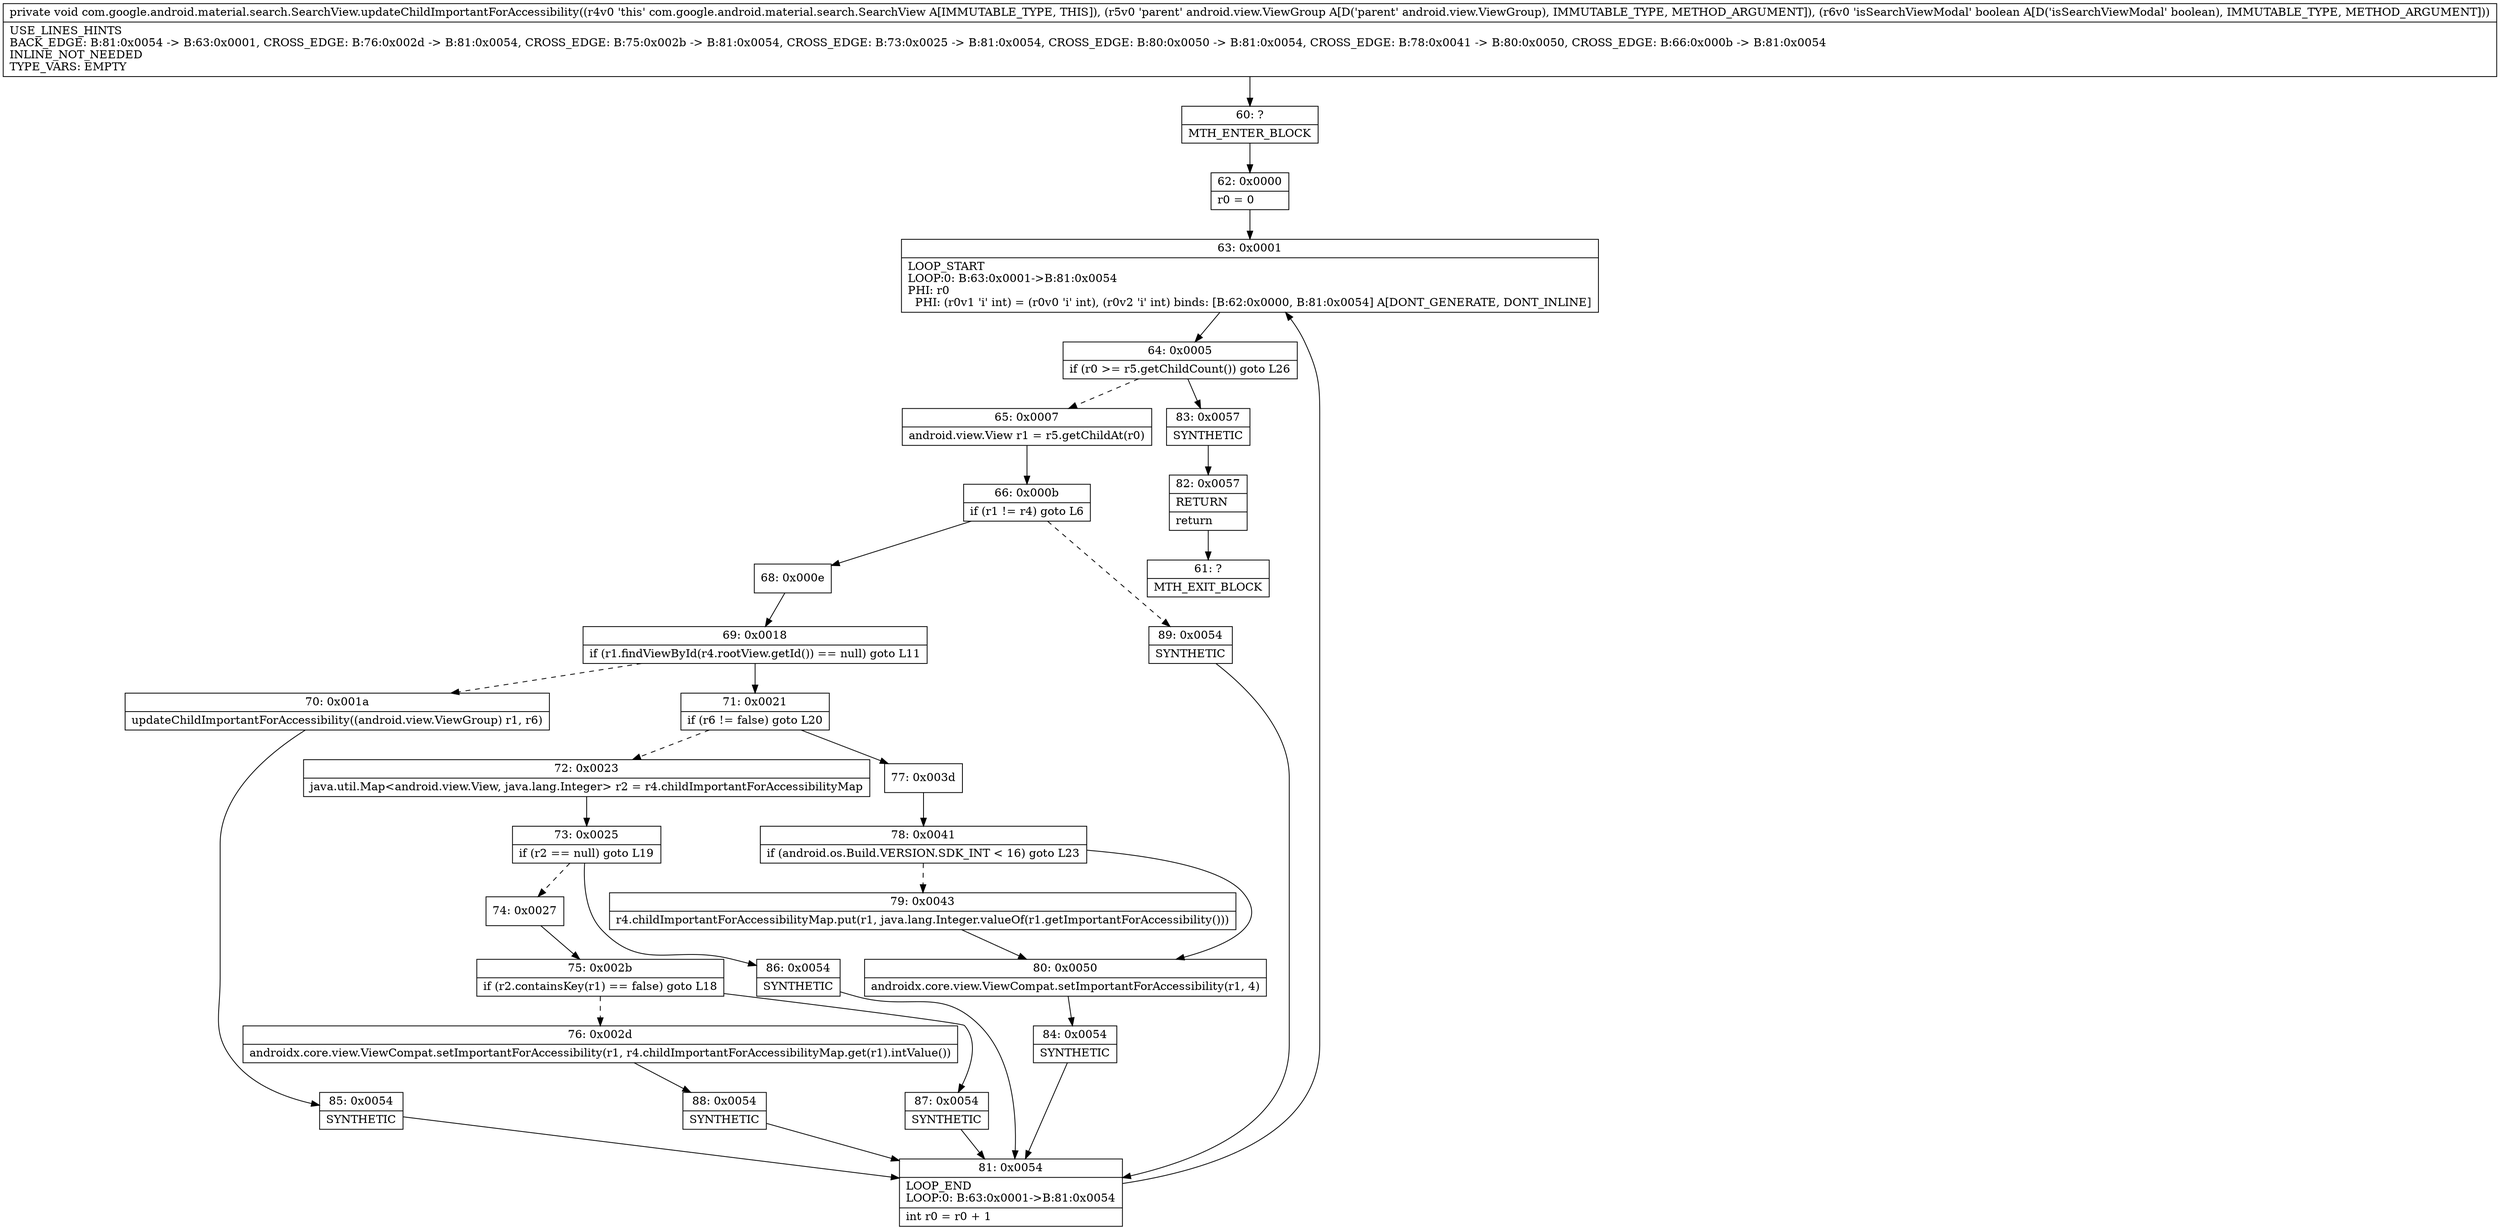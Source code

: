 digraph "CFG forcom.google.android.material.search.SearchView.updateChildImportantForAccessibility(Landroid\/view\/ViewGroup;Z)V" {
Node_60 [shape=record,label="{60\:\ ?|MTH_ENTER_BLOCK\l}"];
Node_62 [shape=record,label="{62\:\ 0x0000|r0 = 0\l}"];
Node_63 [shape=record,label="{63\:\ 0x0001|LOOP_START\lLOOP:0: B:63:0x0001\-\>B:81:0x0054\lPHI: r0 \l  PHI: (r0v1 'i' int) = (r0v0 'i' int), (r0v2 'i' int) binds: [B:62:0x0000, B:81:0x0054] A[DONT_GENERATE, DONT_INLINE]\l}"];
Node_64 [shape=record,label="{64\:\ 0x0005|if (r0 \>= r5.getChildCount()) goto L26\l}"];
Node_65 [shape=record,label="{65\:\ 0x0007|android.view.View r1 = r5.getChildAt(r0)\l}"];
Node_66 [shape=record,label="{66\:\ 0x000b|if (r1 != r4) goto L6\l}"];
Node_68 [shape=record,label="{68\:\ 0x000e}"];
Node_69 [shape=record,label="{69\:\ 0x0018|if (r1.findViewById(r4.rootView.getId()) == null) goto L11\l}"];
Node_70 [shape=record,label="{70\:\ 0x001a|updateChildImportantForAccessibility((android.view.ViewGroup) r1, r6)\l}"];
Node_85 [shape=record,label="{85\:\ 0x0054|SYNTHETIC\l}"];
Node_81 [shape=record,label="{81\:\ 0x0054|LOOP_END\lLOOP:0: B:63:0x0001\-\>B:81:0x0054\l|int r0 = r0 + 1\l}"];
Node_71 [shape=record,label="{71\:\ 0x0021|if (r6 != false) goto L20\l}"];
Node_72 [shape=record,label="{72\:\ 0x0023|java.util.Map\<android.view.View, java.lang.Integer\> r2 = r4.childImportantForAccessibilityMap\l}"];
Node_73 [shape=record,label="{73\:\ 0x0025|if (r2 == null) goto L19\l}"];
Node_74 [shape=record,label="{74\:\ 0x0027}"];
Node_75 [shape=record,label="{75\:\ 0x002b|if (r2.containsKey(r1) == false) goto L18\l}"];
Node_76 [shape=record,label="{76\:\ 0x002d|androidx.core.view.ViewCompat.setImportantForAccessibility(r1, r4.childImportantForAccessibilityMap.get(r1).intValue())\l}"];
Node_88 [shape=record,label="{88\:\ 0x0054|SYNTHETIC\l}"];
Node_87 [shape=record,label="{87\:\ 0x0054|SYNTHETIC\l}"];
Node_86 [shape=record,label="{86\:\ 0x0054|SYNTHETIC\l}"];
Node_77 [shape=record,label="{77\:\ 0x003d}"];
Node_78 [shape=record,label="{78\:\ 0x0041|if (android.os.Build.VERSION.SDK_INT \< 16) goto L23\l}"];
Node_79 [shape=record,label="{79\:\ 0x0043|r4.childImportantForAccessibilityMap.put(r1, java.lang.Integer.valueOf(r1.getImportantForAccessibility()))\l}"];
Node_80 [shape=record,label="{80\:\ 0x0050|androidx.core.view.ViewCompat.setImportantForAccessibility(r1, 4)\l}"];
Node_84 [shape=record,label="{84\:\ 0x0054|SYNTHETIC\l}"];
Node_89 [shape=record,label="{89\:\ 0x0054|SYNTHETIC\l}"];
Node_83 [shape=record,label="{83\:\ 0x0057|SYNTHETIC\l}"];
Node_82 [shape=record,label="{82\:\ 0x0057|RETURN\l|return\l}"];
Node_61 [shape=record,label="{61\:\ ?|MTH_EXIT_BLOCK\l}"];
MethodNode[shape=record,label="{private void com.google.android.material.search.SearchView.updateChildImportantForAccessibility((r4v0 'this' com.google.android.material.search.SearchView A[IMMUTABLE_TYPE, THIS]), (r5v0 'parent' android.view.ViewGroup A[D('parent' android.view.ViewGroup), IMMUTABLE_TYPE, METHOD_ARGUMENT]), (r6v0 'isSearchViewModal' boolean A[D('isSearchViewModal' boolean), IMMUTABLE_TYPE, METHOD_ARGUMENT]))  | USE_LINES_HINTS\lBACK_EDGE: B:81:0x0054 \-\> B:63:0x0001, CROSS_EDGE: B:76:0x002d \-\> B:81:0x0054, CROSS_EDGE: B:75:0x002b \-\> B:81:0x0054, CROSS_EDGE: B:73:0x0025 \-\> B:81:0x0054, CROSS_EDGE: B:80:0x0050 \-\> B:81:0x0054, CROSS_EDGE: B:78:0x0041 \-\> B:80:0x0050, CROSS_EDGE: B:66:0x000b \-\> B:81:0x0054\lINLINE_NOT_NEEDED\lTYPE_VARS: EMPTY\l}"];
MethodNode -> Node_60;Node_60 -> Node_62;
Node_62 -> Node_63;
Node_63 -> Node_64;
Node_64 -> Node_65[style=dashed];
Node_64 -> Node_83;
Node_65 -> Node_66;
Node_66 -> Node_68;
Node_66 -> Node_89[style=dashed];
Node_68 -> Node_69;
Node_69 -> Node_70[style=dashed];
Node_69 -> Node_71;
Node_70 -> Node_85;
Node_85 -> Node_81;
Node_81 -> Node_63;
Node_71 -> Node_72[style=dashed];
Node_71 -> Node_77;
Node_72 -> Node_73;
Node_73 -> Node_74[style=dashed];
Node_73 -> Node_86;
Node_74 -> Node_75;
Node_75 -> Node_76[style=dashed];
Node_75 -> Node_87;
Node_76 -> Node_88;
Node_88 -> Node_81;
Node_87 -> Node_81;
Node_86 -> Node_81;
Node_77 -> Node_78;
Node_78 -> Node_79[style=dashed];
Node_78 -> Node_80;
Node_79 -> Node_80;
Node_80 -> Node_84;
Node_84 -> Node_81;
Node_89 -> Node_81;
Node_83 -> Node_82;
Node_82 -> Node_61;
}

